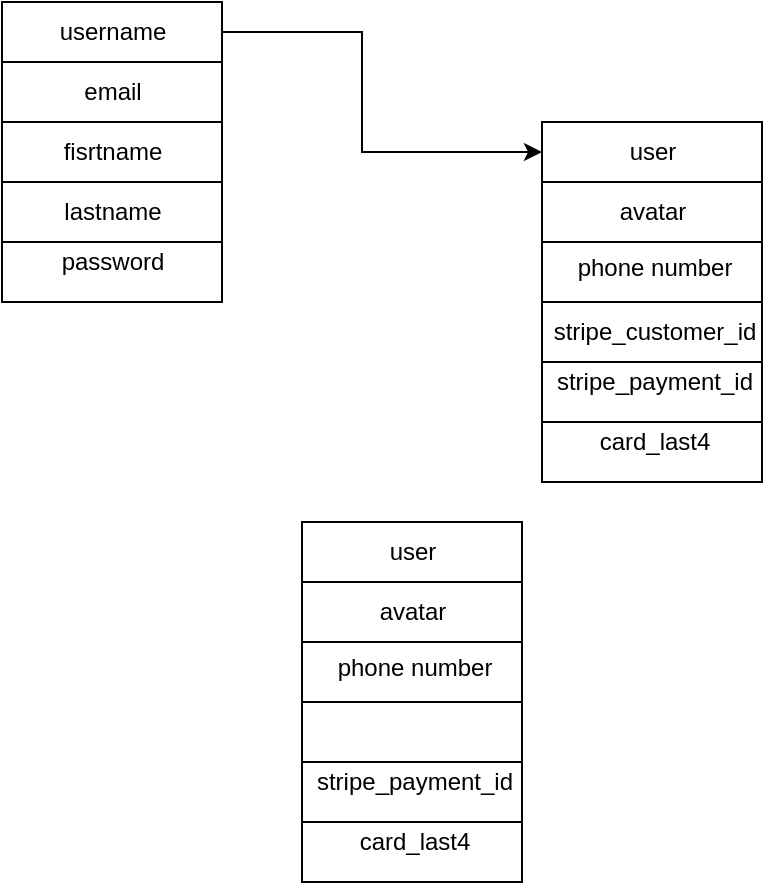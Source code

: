 <mxfile version="18.0.5" type="device"><diagram id="8RhbiM7ftqpcYbhnw38R" name="Page-1"><mxGraphModel dx="1483" dy="816" grid="1" gridSize="10" guides="1" tooltips="1" connect="1" arrows="1" fold="1" page="1" pageScale="1" pageWidth="850" pageHeight="1100" math="0" shadow="0"><root><mxCell id="0"/><mxCell id="1" parent="0"/><mxCell id="iYJU7obvVKsGk6qSTQ-o-19" style="edgeStyle=orthogonalEdgeStyle;rounded=0;orthogonalLoop=1;jettySize=auto;html=1;entryX=0;entryY=0.5;entryDx=0;entryDy=0;fontFamily=Helvetica;" parent="1" source="iYJU7obvVKsGk6qSTQ-o-5" target="iYJU7obvVKsGk6qSTQ-o-16" edge="1"><mxGeometry relative="1" as="geometry"><Array as="points"><mxPoint x="240" y="65"/><mxPoint x="240" y="125"/></Array></mxGeometry></mxCell><mxCell id="iYJU7obvVKsGk6qSTQ-o-5" value="" style="whiteSpace=wrap;html=1;fontFamily=Helvetica;" parent="1" vertex="1"><mxGeometry x="60" y="50" width="110" height="30" as="geometry"/></mxCell><mxCell id="iYJU7obvVKsGk6qSTQ-o-6" value="" style="whiteSpace=wrap;html=1;fontFamily=Helvetica;" parent="1" vertex="1"><mxGeometry x="60" y="80" width="110" height="30" as="geometry"/></mxCell><mxCell id="iYJU7obvVKsGk6qSTQ-o-7" value="" style="whiteSpace=wrap;html=1;fontFamily=Helvetica;" parent="1" vertex="1"><mxGeometry x="60" y="110" width="110" height="30" as="geometry"/></mxCell><mxCell id="iYJU7obvVKsGk6qSTQ-o-8" value="" style="whiteSpace=wrap;html=1;fontFamily=Helvetica;" parent="1" vertex="1"><mxGeometry x="60" y="140" width="110" height="30" as="geometry"/></mxCell><mxCell id="iYJU7obvVKsGk6qSTQ-o-9" value="username" style="text;html=1;resizable=0;autosize=1;align=center;verticalAlign=middle;points=[];fillColor=none;strokeColor=none;rounded=0;fontFamily=Helvetica;" parent="1" vertex="1"><mxGeometry x="80" y="55" width="70" height="20" as="geometry"/></mxCell><mxCell id="iYJU7obvVKsGk6qSTQ-o-10" value="email" style="text;html=1;resizable=0;autosize=1;align=center;verticalAlign=middle;points=[];fillColor=none;strokeColor=none;rounded=0;fontFamily=Helvetica;" parent="1" vertex="1"><mxGeometry x="95" y="85" width="40" height="20" as="geometry"/></mxCell><mxCell id="iYJU7obvVKsGk6qSTQ-o-11" value="fisrtname" style="text;html=1;resizable=0;autosize=1;align=center;verticalAlign=middle;points=[];fillColor=none;strokeColor=none;rounded=0;fontFamily=Helvetica;" parent="1" vertex="1"><mxGeometry x="85" y="115" width="60" height="20" as="geometry"/></mxCell><mxCell id="iYJU7obvVKsGk6qSTQ-o-12" value="lastname" style="text;html=1;resizable=0;autosize=1;align=center;verticalAlign=middle;points=[];fillColor=none;strokeColor=none;rounded=0;fontFamily=Helvetica;" parent="1" vertex="1"><mxGeometry x="85" y="145" width="60" height="20" as="geometry"/></mxCell><mxCell id="iYJU7obvVKsGk6qSTQ-o-13" value="username" style="text;html=1;resizable=0;autosize=1;align=center;verticalAlign=middle;points=[];fillColor=none;strokeColor=none;rounded=0;fontFamily=Helvetica;" parent="1" vertex="1"><mxGeometry x="80" y="180" width="70" height="20" as="geometry"/></mxCell><mxCell id="iYJU7obvVKsGk6qSTQ-o-14" value="" style="whiteSpace=wrap;html=1;fontFamily=Helvetica;" parent="1" vertex="1"><mxGeometry x="60" y="170" width="110" height="30" as="geometry"/></mxCell><mxCell id="iYJU7obvVKsGk6qSTQ-o-15" value="password" style="text;html=1;resizable=0;autosize=1;align=center;verticalAlign=middle;points=[];fillColor=none;strokeColor=none;rounded=0;fontFamily=Helvetica;" parent="1" vertex="1"><mxGeometry x="80" y="170" width="70" height="20" as="geometry"/></mxCell><mxCell id="iYJU7obvVKsGk6qSTQ-o-16" value="" style="whiteSpace=wrap;html=1;fontFamily=Helvetica;" parent="1" vertex="1"><mxGeometry x="330" y="110" width="110" height="30" as="geometry"/></mxCell><mxCell id="iYJU7obvVKsGk6qSTQ-o-20" value="" style="whiteSpace=wrap;html=1;fontFamily=Helvetica;" parent="1" vertex="1"><mxGeometry x="330" y="140" width="110" height="30" as="geometry"/></mxCell><mxCell id="iYJU7obvVKsGk6qSTQ-o-21" value="user" style="text;html=1;resizable=0;autosize=1;align=center;verticalAlign=middle;points=[];fillColor=none;strokeColor=none;rounded=0;fontFamily=Helvetica;" parent="1" vertex="1"><mxGeometry x="365" y="115" width="40" height="20" as="geometry"/></mxCell><mxCell id="iYJU7obvVKsGk6qSTQ-o-22" value="avatar" style="text;html=1;resizable=0;autosize=1;align=center;verticalAlign=middle;points=[];fillColor=none;strokeColor=none;rounded=0;fontFamily=Helvetica;" parent="1" vertex="1"><mxGeometry x="360" y="145" width="50" height="20" as="geometry"/></mxCell><mxCell id="iYJU7obvVKsGk6qSTQ-o-23" value="" style="whiteSpace=wrap;html=1;fontFamily=Helvetica;" parent="1" vertex="1"><mxGeometry x="330" y="170" width="110" height="30" as="geometry"/></mxCell><mxCell id="iYJU7obvVKsGk6qSTQ-o-24" value="phone number" style="text;html=1;resizable=0;autosize=1;align=center;verticalAlign=middle;points=[];fillColor=none;strokeColor=none;rounded=0;fontFamily=Helvetica;" parent="1" vertex="1"><mxGeometry x="341" y="173" width="90" height="20" as="geometry"/></mxCell><mxCell id="iYJU7obvVKsGk6qSTQ-o-25" value="" style="whiteSpace=wrap;html=1;fontFamily=Helvetica;" parent="1" vertex="1"><mxGeometry x="330" y="200" width="110" height="30" as="geometry"/></mxCell><mxCell id="iYJU7obvVKsGk6qSTQ-o-26" value="" style="whiteSpace=wrap;html=1;fontFamily=Helvetica;" parent="1" vertex="1"><mxGeometry x="330" y="230" width="110" height="30" as="geometry"/></mxCell><mxCell id="iYJU7obvVKsGk6qSTQ-o-27" value="&lt;div style=&quot;color: rgb(171, 178, 191); background-color: rgb(40, 44, 52); font-family: Consolas, &amp;quot;Courier New&amp;quot;, monospace; font-size: 14px; line-height: 19px;&quot;&gt;&lt;br&gt;&lt;/div&gt;" style="text;html=1;resizable=0;autosize=1;align=center;verticalAlign=middle;points=[];fillColor=none;strokeColor=none;rounded=0;fontFamily=Helvetica;" parent="1" vertex="1"><mxGeometry x="376" y="200" width="20" height="20" as="geometry"/></mxCell><mxCell id="iYJU7obvVKsGk6qSTQ-o-28" value="stripe_payment_id" style="text;html=1;resizable=0;autosize=1;align=center;verticalAlign=middle;points=[];fillColor=none;strokeColor=none;rounded=0;fontFamily=Helvetica;" parent="1" vertex="1"><mxGeometry x="331" y="230" width="110" height="20" as="geometry"/></mxCell><mxCell id="iYJU7obvVKsGk6qSTQ-o-30" value="" style="whiteSpace=wrap;html=1;fontFamily=Helvetica;" parent="1" vertex="1"><mxGeometry x="330" y="260" width="110" height="30" as="geometry"/></mxCell><mxCell id="iYJU7obvVKsGk6qSTQ-o-32" value="card_last4" style="text;html=1;resizable=0;autosize=1;align=center;verticalAlign=middle;points=[];fillColor=none;strokeColor=none;rounded=0;fontFamily=Helvetica;" parent="1" vertex="1"><mxGeometry x="351" y="260" width="70" height="20" as="geometry"/></mxCell><mxCell id="iYJU7obvVKsGk6qSTQ-o-33" value="stripe_customer_id" style="text;html=1;resizable=0;autosize=1;align=center;verticalAlign=middle;points=[];fillColor=none;strokeColor=none;rounded=0;fontFamily=Helvetica;" parent="1" vertex="1"><mxGeometry x="326" y="205" width="120" height="20" as="geometry"/></mxCell><mxCell id="PQajNk5BzBK0HyonjBM5-1" value="" style="whiteSpace=wrap;html=1;fontFamily=Helvetica;" vertex="1" parent="1"><mxGeometry x="210" y="310" width="110" height="30" as="geometry"/></mxCell><mxCell id="PQajNk5BzBK0HyonjBM5-2" value="" style="whiteSpace=wrap;html=1;fontFamily=Helvetica;" vertex="1" parent="1"><mxGeometry x="210" y="340" width="110" height="30" as="geometry"/></mxCell><mxCell id="PQajNk5BzBK0HyonjBM5-3" value="user" style="text;html=1;resizable=0;autosize=1;align=center;verticalAlign=middle;points=[];fillColor=none;strokeColor=none;rounded=0;fontFamily=Helvetica;" vertex="1" parent="1"><mxGeometry x="245" y="315" width="40" height="20" as="geometry"/></mxCell><mxCell id="PQajNk5BzBK0HyonjBM5-4" value="avatar" style="text;html=1;resizable=0;autosize=1;align=center;verticalAlign=middle;points=[];fillColor=none;strokeColor=none;rounded=0;fontFamily=Helvetica;" vertex="1" parent="1"><mxGeometry x="240" y="345" width="50" height="20" as="geometry"/></mxCell><mxCell id="PQajNk5BzBK0HyonjBM5-5" value="" style="whiteSpace=wrap;html=1;fontFamily=Helvetica;" vertex="1" parent="1"><mxGeometry x="210" y="370" width="110" height="30" as="geometry"/></mxCell><mxCell id="PQajNk5BzBK0HyonjBM5-6" value="phone number" style="text;html=1;resizable=0;autosize=1;align=center;verticalAlign=middle;points=[];fillColor=none;strokeColor=none;rounded=0;fontFamily=Helvetica;" vertex="1" parent="1"><mxGeometry x="221" y="373" width="90" height="20" as="geometry"/></mxCell><mxCell id="PQajNk5BzBK0HyonjBM5-7" value="" style="whiteSpace=wrap;html=1;fontFamily=Helvetica;" vertex="1" parent="1"><mxGeometry x="210" y="400" width="110" height="30" as="geometry"/></mxCell><mxCell id="PQajNk5BzBK0HyonjBM5-8" value="" style="whiteSpace=wrap;html=1;fontFamily=Helvetica;" vertex="1" parent="1"><mxGeometry x="210" y="430" width="110" height="30" as="geometry"/></mxCell><mxCell id="PQajNk5BzBK0HyonjBM5-9" value="&lt;div style=&quot;color: rgb(171, 178, 191); background-color: rgb(40, 44, 52); font-family: Consolas, &amp;quot;Courier New&amp;quot;, monospace; font-size: 14px; line-height: 19px;&quot;&gt;&lt;br&gt;&lt;/div&gt;" style="text;html=1;resizable=0;autosize=1;align=center;verticalAlign=middle;points=[];fillColor=none;strokeColor=none;rounded=0;fontFamily=Helvetica;" vertex="1" parent="1"><mxGeometry x="256" y="400" width="20" height="20" as="geometry"/></mxCell><mxCell id="PQajNk5BzBK0HyonjBM5-10" value="stripe_payment_id" style="text;html=1;resizable=0;autosize=1;align=center;verticalAlign=middle;points=[];fillColor=none;strokeColor=none;rounded=0;fontFamily=Helvetica;" vertex="1" parent="1"><mxGeometry x="211" y="430" width="110" height="20" as="geometry"/></mxCell><mxCell id="PQajNk5BzBK0HyonjBM5-11" value="" style="whiteSpace=wrap;html=1;fontFamily=Helvetica;" vertex="1" parent="1"><mxGeometry x="210" y="460" width="110" height="30" as="geometry"/></mxCell><mxCell id="PQajNk5BzBK0HyonjBM5-12" value="card_last4" style="text;html=1;resizable=0;autosize=1;align=center;verticalAlign=middle;points=[];fillColor=none;strokeColor=none;rounded=0;fontFamily=Helvetica;" vertex="1" parent="1"><mxGeometry x="231" y="460" width="70" height="20" as="geometry"/></mxCell></root></mxGraphModel></diagram></mxfile>